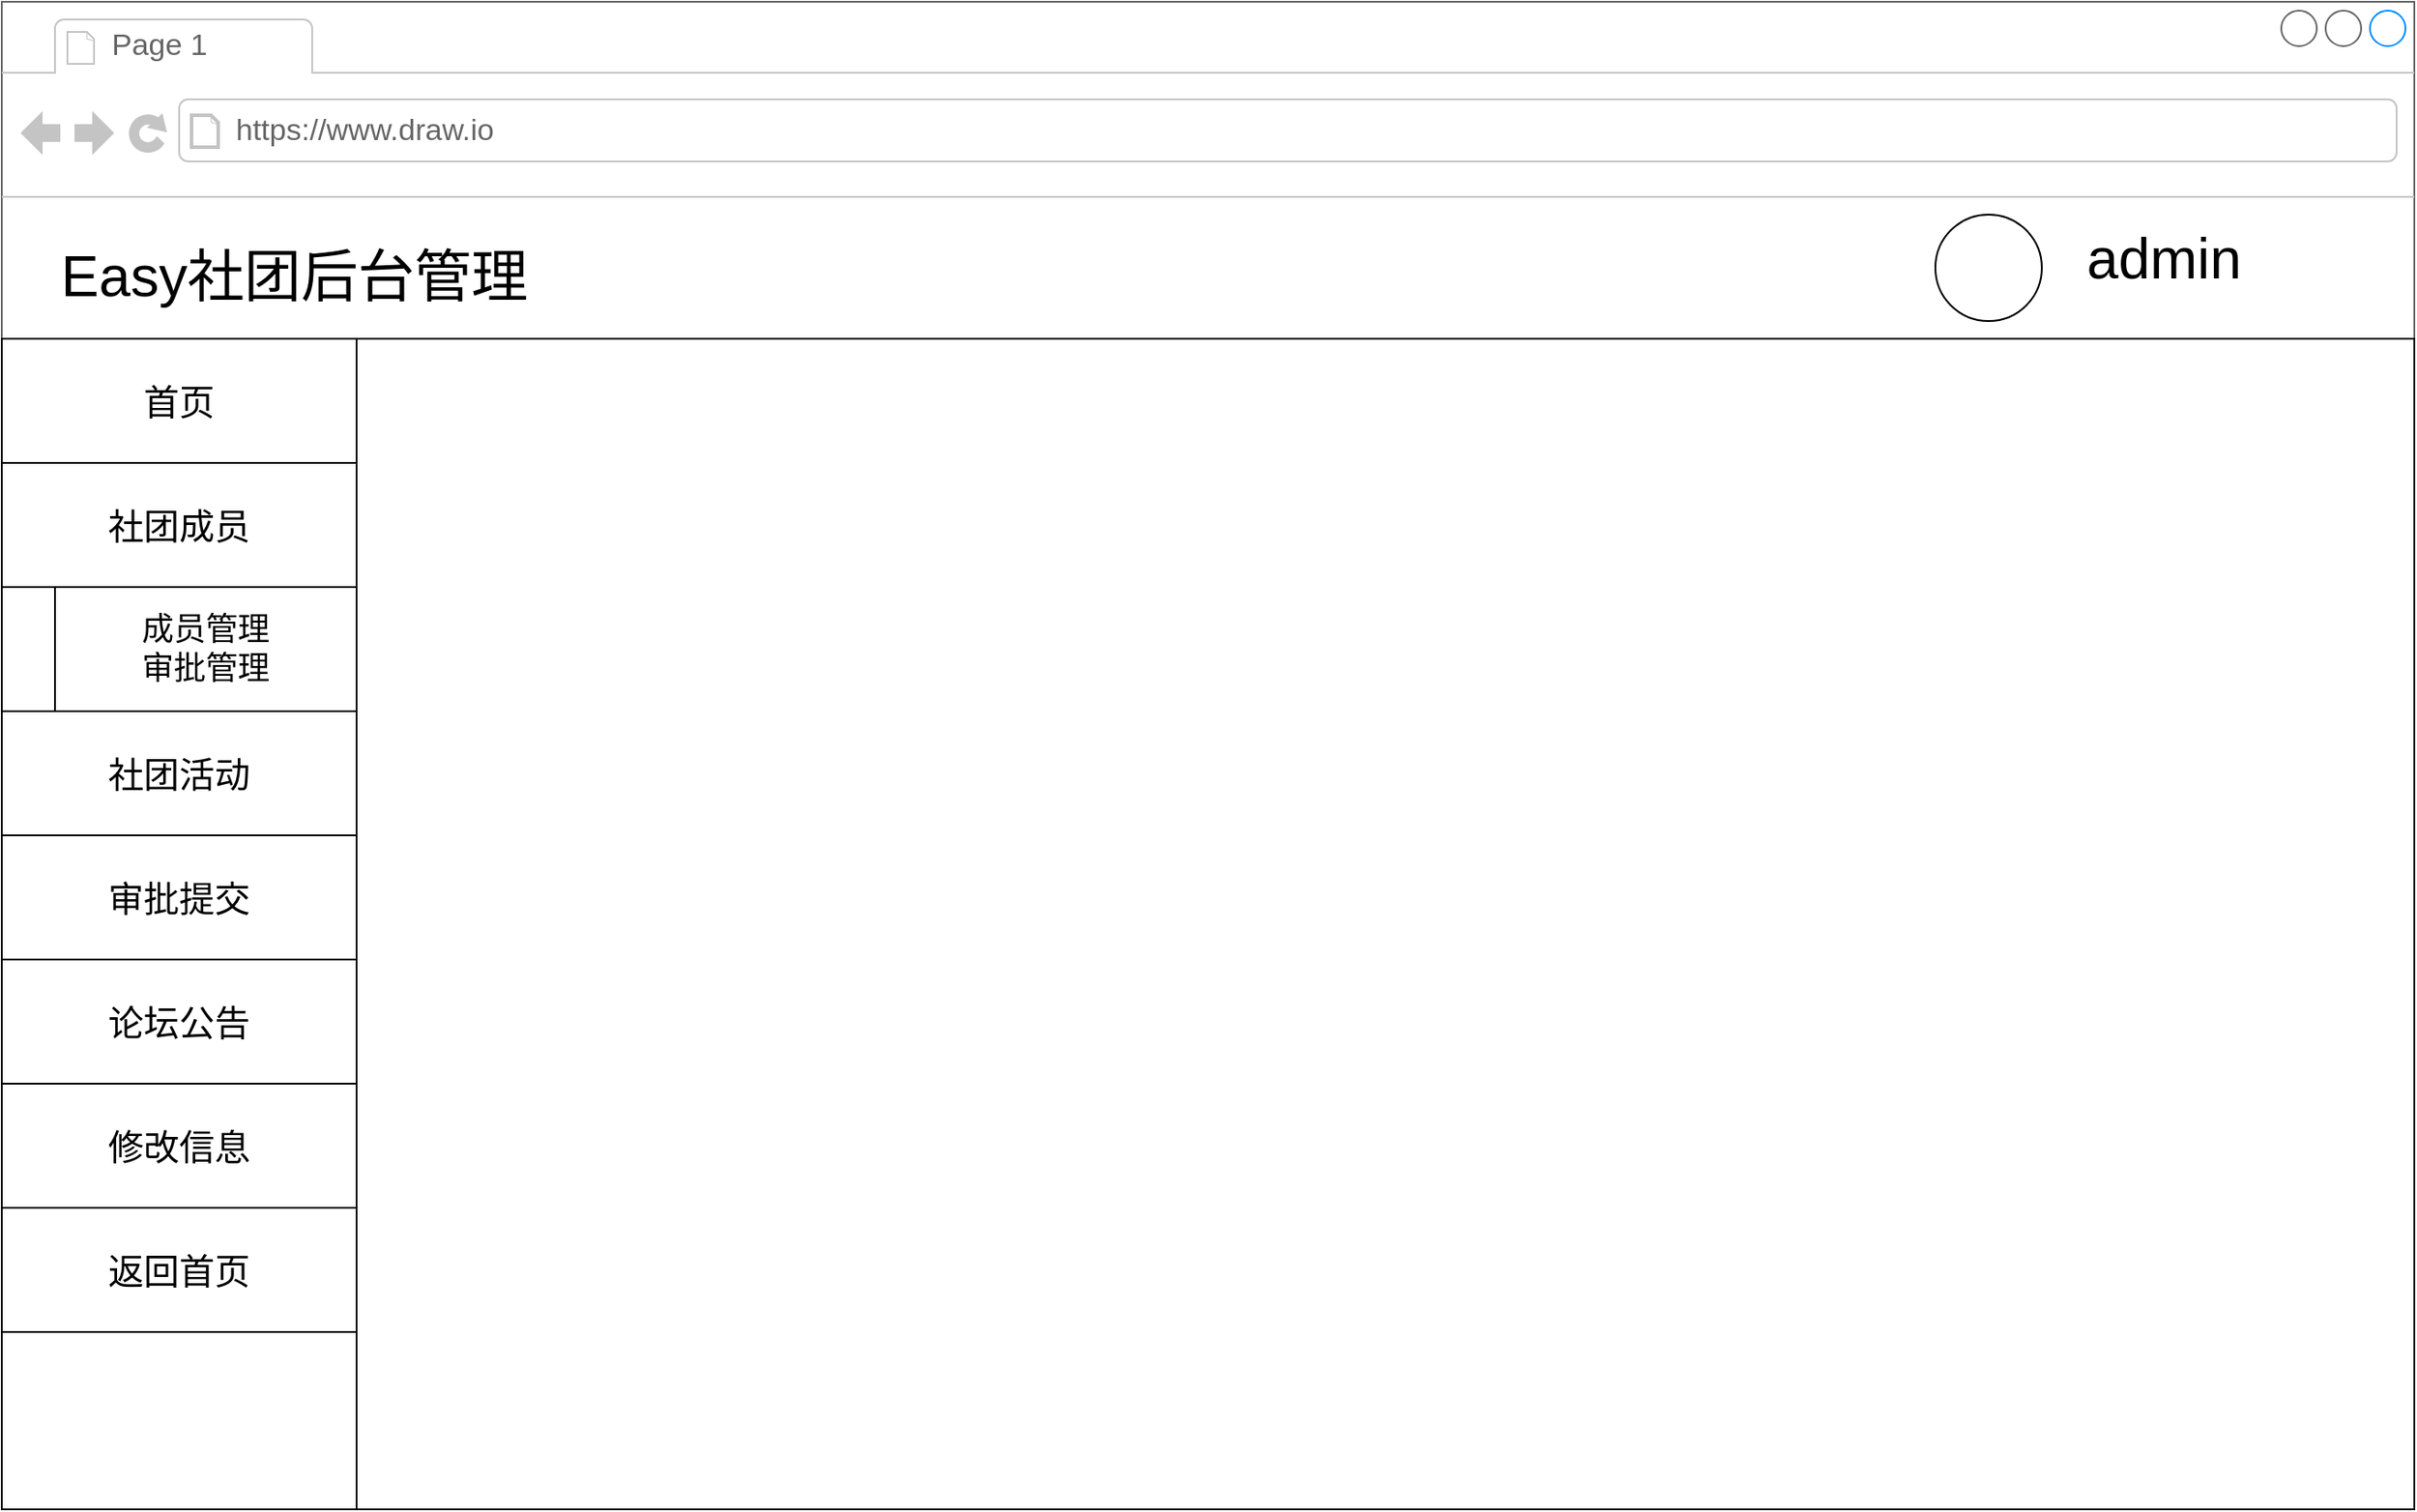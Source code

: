 <mxfile>
    <diagram id="IPU2YbAbB3PRWN8oXu7o" name="第 1 页">
        <mxGraphModel dx="1524" dy="929" grid="1" gridSize="10" guides="1" tooltips="1" connect="1" arrows="1" fold="1" page="1" pageScale="1" pageWidth="1169" pageHeight="827" math="0" shadow="0">
            <root>
                <mxCell id="0"/>
                <mxCell id="1" parent="0"/>
                <mxCell id="2" value="" style="strokeWidth=1;shadow=0;dashed=0;align=center;html=1;shape=mxgraph.mockup.containers.browserWindow;rSize=0;strokeColor=#666666;strokeColor2=#008cff;strokeColor3=#c4c4c4;mainText=,;recursiveResize=0;" vertex="1" parent="1">
                    <mxGeometry width="1360" height="850" as="geometry"/>
                </mxCell>
                <mxCell id="3" value="Page 1" style="strokeWidth=1;shadow=0;dashed=0;align=center;html=1;shape=mxgraph.mockup.containers.anchor;fontSize=17;fontColor=#666666;align=left;" vertex="1" parent="2">
                    <mxGeometry x="60" y="12" width="110" height="26" as="geometry"/>
                </mxCell>
                <mxCell id="4" value="https://www.draw.io" style="strokeWidth=1;shadow=0;dashed=0;align=center;html=1;shape=mxgraph.mockup.containers.anchor;rSize=0;fontSize=17;fontColor=#666666;align=left;" vertex="1" parent="2">
                    <mxGeometry x="130" y="60" width="250" height="26" as="geometry"/>
                </mxCell>
                <mxCell id="5" value="" style="rounded=0;whiteSpace=wrap;html=1;" vertex="1" parent="2">
                    <mxGeometry y="250" width="200" height="600" as="geometry"/>
                </mxCell>
                <mxCell id="6" value="" style="rounded=0;whiteSpace=wrap;html=1;" vertex="1" parent="2">
                    <mxGeometry x="200" y="190" width="1160" height="660" as="geometry"/>
                </mxCell>
                <mxCell id="7" value="首页" style="rounded=0;whiteSpace=wrap;html=1;fontSize=20;" vertex="1" parent="2">
                    <mxGeometry y="190" width="200" height="70" as="geometry"/>
                </mxCell>
                <mxCell id="8" value="社团成员" style="rounded=0;whiteSpace=wrap;html=1;fontSize=20;" vertex="1" parent="2">
                    <mxGeometry y="260" width="200" height="70" as="geometry"/>
                </mxCell>
                <mxCell id="9" value="社团活动" style="rounded=0;whiteSpace=wrap;html=1;fontSize=20;" vertex="1" parent="2">
                    <mxGeometry y="400" width="200" height="70" as="geometry"/>
                </mxCell>
                <mxCell id="10" value="审批提交" style="rounded=0;whiteSpace=wrap;html=1;fontSize=20;" vertex="1" parent="2">
                    <mxGeometry y="470" width="200" height="70" as="geometry"/>
                </mxCell>
                <mxCell id="11" value="论坛公告" style="rounded=0;whiteSpace=wrap;html=1;fontSize=20;" vertex="1" parent="2">
                    <mxGeometry y="540" width="200" height="70" as="geometry"/>
                </mxCell>
                <mxCell id="12" value="修改信息" style="rounded=0;whiteSpace=wrap;html=1;fontSize=20;" vertex="1" parent="2">
                    <mxGeometry y="610" width="200" height="70" as="geometry"/>
                </mxCell>
                <mxCell id="13" value="返回首页" style="rounded=0;whiteSpace=wrap;html=1;fontSize=20;" vertex="1" parent="2">
                    <mxGeometry y="680" width="200" height="70" as="geometry"/>
                </mxCell>
                <mxCell id="14" value="成员管理&lt;br style=&quot;font-size: 18px;&quot;&gt;审批管理" style="rounded=0;whiteSpace=wrap;html=1;fontSize=18;" vertex="1" parent="2">
                    <mxGeometry x="30" y="330" width="170" height="70" as="geometry"/>
                </mxCell>
                <mxCell id="15" value="Easy社团后台管理" style="text;html=1;strokeColor=none;fillColor=none;align=center;verticalAlign=middle;whiteSpace=wrap;rounded=0;fontSize=32;" vertex="1" parent="2">
                    <mxGeometry y="120" width="330" height="70" as="geometry"/>
                </mxCell>
                <mxCell id="16" value="" style="ellipse;whiteSpace=wrap;html=1;aspect=fixed;fontSize=32;" vertex="1" parent="2">
                    <mxGeometry x="1090" y="120" width="60" height="60" as="geometry"/>
                </mxCell>
                <mxCell id="17" value="admin" style="text;html=1;strokeColor=none;fillColor=none;align=center;verticalAlign=middle;whiteSpace=wrap;rounded=0;fontSize=32;" vertex="1" parent="1">
                    <mxGeometry x="1169" y="130" width="100" height="30" as="geometry"/>
                </mxCell>
            </root>
        </mxGraphModel>
    </diagram>
</mxfile>